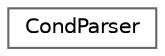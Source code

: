 digraph "Graphical Class Hierarchy"
{
 // INTERACTIVE_SVG=YES
 // LATEX_PDF_SIZE
  bgcolor="transparent";
  edge [fontname=Helvetica,fontsize=10,labelfontname=Helvetica,labelfontsize=10];
  node [fontname=Helvetica,fontsize=10,shape=box,height=0.2,width=0.4];
  rankdir="LR";
  Node0 [label="CondParser",height=0.2,width=0.4,color="grey40", fillcolor="white", style="filled",URL="$d7/d21/class_cond_parser.html",tooltip="Copyright (C) 1997-2015 by Dimitri van Heesch."];
}
